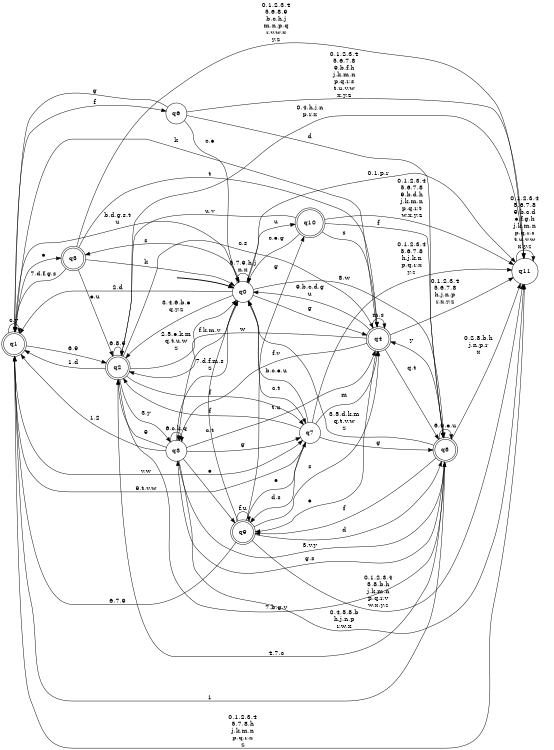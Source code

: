 digraph BlueStar {
__start0 [style = invis, shape = none, label = "", width = 0, height = 0];

rankdir=LR;
size="8,5";

s0 [style="filled", color="black", fillcolor="white" shape="circle", label="q0"];
s1 [style="rounded,filled", color="black", fillcolor="white" shape="doublecircle", label="q1"];
s2 [style="rounded,filled", color="black", fillcolor="white" shape="doublecircle", label="q2"];
s3 [style="filled", color="black", fillcolor="white" shape="circle", label="q3"];
s4 [style="rounded,filled", color="black", fillcolor="white" shape="doublecircle", label="q4"];
s5 [style="rounded,filled", color="black", fillcolor="white" shape="doublecircle", label="q5"];
s6 [style="filled", color="black", fillcolor="white" shape="circle", label="q6"];
s7 [style="filled", color="black", fillcolor="white" shape="circle", label="q7"];
s8 [style="rounded,filled", color="black", fillcolor="white" shape="doublecircle", label="q8"];
s9 [style="rounded,filled", color="black", fillcolor="white" shape="doublecircle", label="q9"];
s10 [style="rounded,filled", color="black", fillcolor="white" shape="doublecircle", label="q10"];
s11 [style="filled", color="black", fillcolor="white" shape="circle", label="q11"];
subgraph cluster_main { 
	graph [pad=".75", ranksep="0.15", nodesep="0.15"];
	 style=invis; 
	__start0 -> s0 [penwidth=2];
}
s0 -> s0 [label="5,7,9,h,j\nn,x"];
s0 -> s1 [label="2,d"];
s0 -> s2 [label="3,4,6,b,e\nq,y,z"];
s0 -> s3 [label="f,k,m,v"];
s0 -> s4 [label="g"];
s0 -> s5 [label="s"];
s0 -> s7 [label="c,t"];
s0 -> s8 [label="8,w"];
s0 -> s10 [label="u"];
s0 -> s11 [label="0,1,p,r"];
s1 -> s0 [label="b,d,g,s,t\nu"];
s1 -> s1 [label="c,y"];
s1 -> s2 [label="6,9"];
s1 -> s5 [label="e"];
s1 -> s6 [label="f"];
s1 -> s7 [label="v,w"];
s1 -> s11 [label="0,1,2,3,4\n5,7,8,h\nj,k,m,n\np,q,r,x\nz"];
s2 -> s0 [label="2,5,e,k,m\nq,t,u,w\nz"];
s2 -> s1 [label="1,d"];
s2 -> s2 [label="6,8,9"];
s2 -> s3 [label="3,y"];
s2 -> s4 [label="c,s"];
s2 -> s7 [label="f"];
s2 -> s8 [label="7,b,g,v"];
s2 -> s11 [label="0,4,h,j,n\np,r,x"];
s3 -> s0 [label="7,d,f,m,s\nz"];
s3 -> s1 [label="1,2"];
s3 -> s2 [label="9"];
s3 -> s3 [label="6,c,k,q"];
s3 -> s4 [label="t,u"];
s3 -> s7 [label="g"];
s3 -> s8 [label="3,v,y"];
s3 -> s9 [label="e"];
s3 -> s11 [label="0,4,5,8,b\nh,j,n,p\nr,w,x"];
s4 -> s0 [label="9,b,c,d,g\nu"];
s4 -> s1 [label="k"];
s4 -> s2 [label="w"];
s4 -> s3 [label="f,v"];
s4 -> s4 [label="m,s"];
s4 -> s8 [label="q,t"];
s4 -> s9 [label="e"];
s4 -> s11 [label="0,1,2,3,4\n5,6,7,8\nh,j,n,p\nr,x,y,z"];
s5 -> s0 [label="k"];
s5 -> s1 [label="7,d,f,g,s"];
s5 -> s2 [label="e,u"];
s5 -> s4 [label="t"];
s5 -> s11 [label="0,1,2,3,4\n5,6,8,9\nb,c,h,j\nm,n,p,q\nr,v,w,x\ny,z"];
s6 -> s0 [label="c,e"];
s6 -> s1 [label="g"];
s6 -> s8 [label="d"];
s6 -> s11 [label="0,1,2,3,4\n5,6,7,8\n9,b,f,h\nj,k,m,n\np,q,r,s\nt,u,v,w\nx,y,z"];
s7 -> s0 [label="b,c,e,u"];
s7 -> s1 [label="9,t,v,w"];
s7 -> s2 [label="f"];
s7 -> s4 [label="m"];
s7 -> s8 [label="g"];
s7 -> s9 [label="d,s"];
s7 -> s11 [label="0,1,2,3,4\n5,6,7,8\nh,j,k,n\np,q,r,x\ny,z"];
s8 -> s0 [label="3,5,d,k,m\nq,t,v,w\nz"];
s8 -> s1 [label="1"];
s8 -> s2 [label="4,7,c"];
s8 -> s3 [label="g,s"];
s8 -> s4 [label="y"];
s8 -> s8 [label="6,9,e,u"];
s8 -> s9 [label="f"];
s8 -> s11 [label="0,2,8,b,h\nj,n,p,r\nx"];
s9 -> s0 [label="c,t"];
s9 -> s1 [label="6,7,9"];
s9 -> s4 [label="s"];
s9 -> s7 [label="e"];
s9 -> s8 [label="d"];
s9 -> s9 [label="f,u"];
s9 -> s10 [label="g"];
s9 -> s11 [label="0,1,2,3,4\n5,8,b,h\nj,k,m,n\np,q,r,v\nw,x,y,z"];
s10 -> s0 [label="c,e,g"];
s10 -> s2 [label="u,v"];
s10 -> s4 [label="s"];
s10 -> s8 [label="f"];
s10 -> s11 [label="0,1,2,3,4\n5,6,7,8\n9,b,d,h\nj,k,m,n\np,q,r,t\nw,x,y,z"];
s11 -> s11 [label="0,1,2,3,4\n5,6,7,8\n9,b,c,d\ne,f,g,h\nj,k,m,n\np,q,r,s\nt,u,v,w\nx,y,z"];

}